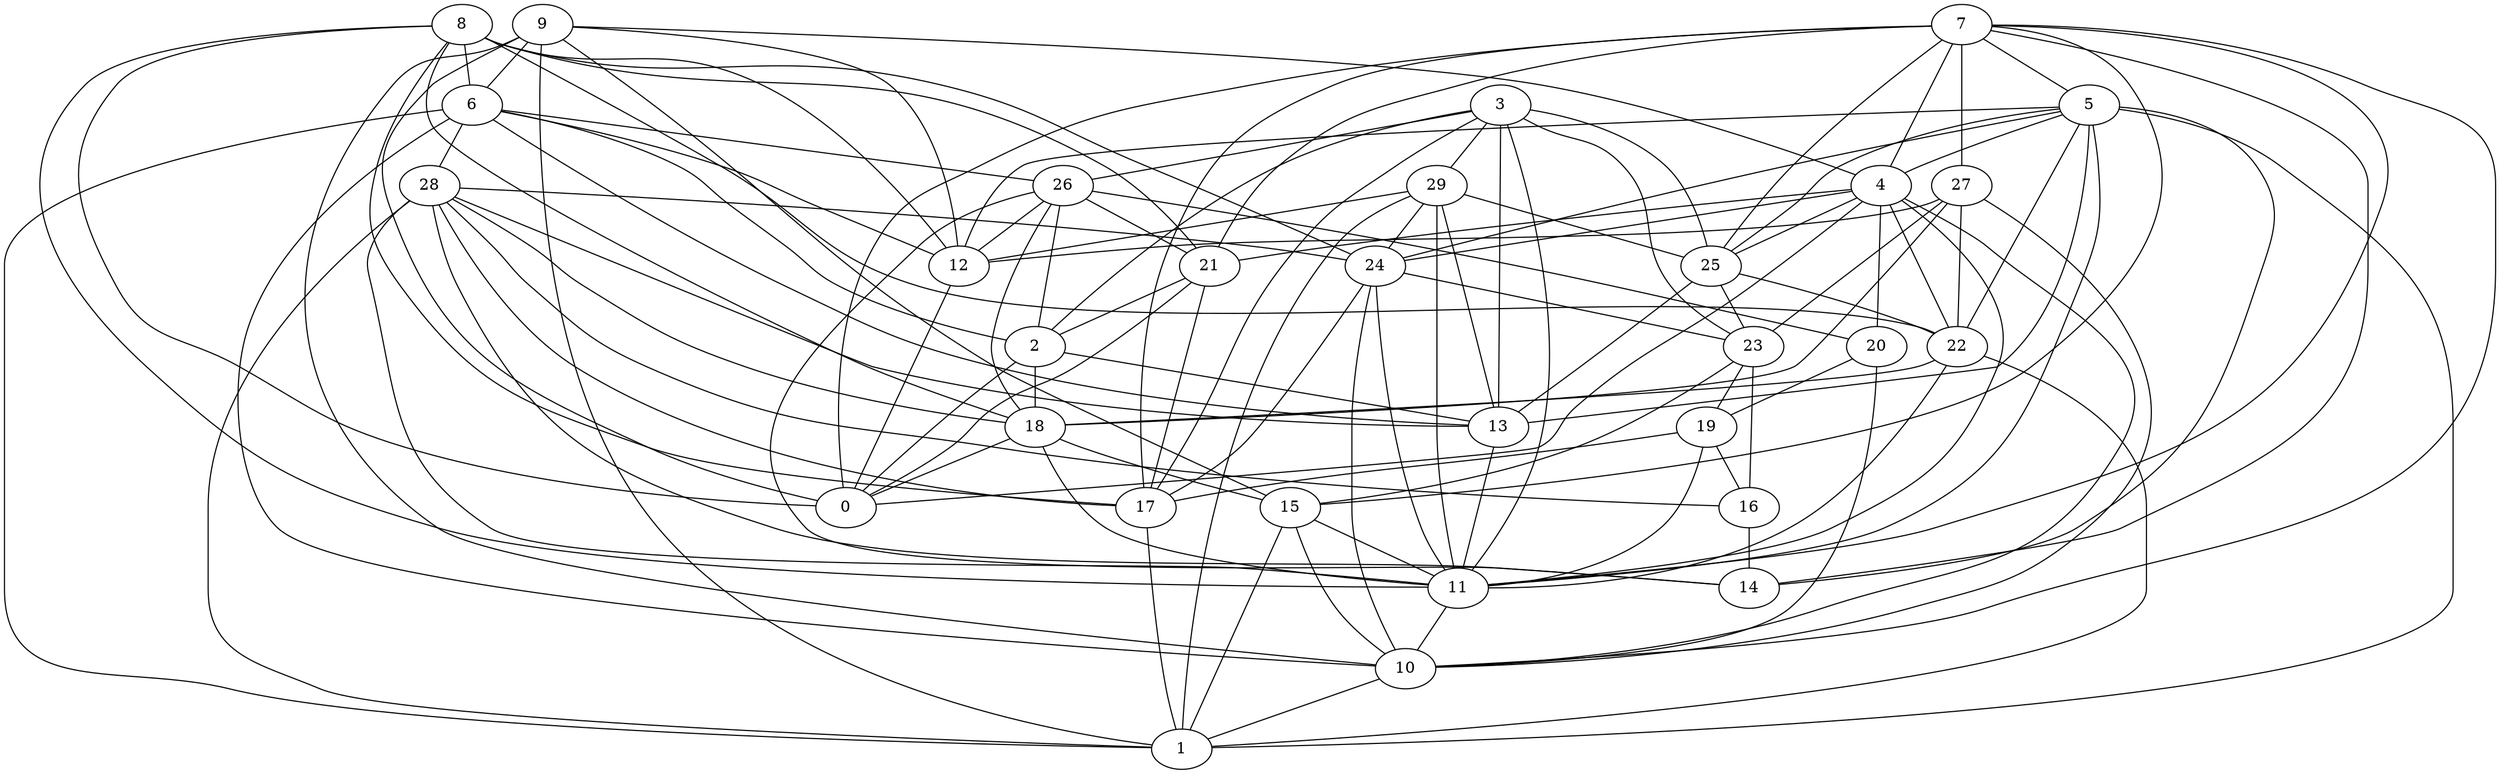 digraph GG_graph {

subgraph G_graph {
edge [color = black]
"8" -> "18" [dir = none]
"8" -> "17" [dir = none]
"8" -> "24" [dir = none]
"19" -> "16" [dir = none]
"19" -> "17" [dir = none]
"19" -> "11" [dir = none]
"6" -> "2" [dir = none]
"6" -> "1" [dir = none]
"6" -> "10" [dir = none]
"6" -> "13" [dir = none]
"3" -> "11" [dir = none]
"3" -> "2" [dir = none]
"3" -> "17" [dir = none]
"3" -> "23" [dir = none]
"16" -> "14" [dir = none]
"11" -> "10" [dir = none]
"27" -> "22" [dir = none]
"27" -> "10" [dir = none]
"27" -> "18" [dir = none]
"15" -> "11" [dir = none]
"15" -> "10" [dir = none]
"29" -> "1" [dir = none]
"29" -> "11" [dir = none]
"13" -> "11" [dir = none]
"28" -> "14" [dir = none]
"28" -> "13" [dir = none]
"28" -> "16" [dir = none]
"10" -> "1" [dir = none]
"7" -> "21" [dir = none]
"7" -> "5" [dir = none]
"7" -> "27" [dir = none]
"7" -> "17" [dir = none]
"7" -> "10" [dir = none]
"26" -> "18" [dir = none]
"26" -> "12" [dir = none]
"26" -> "20" [dir = none]
"26" -> "14" [dir = none]
"26" -> "2" [dir = none]
"26" -> "21" [dir = none]
"23" -> "16" [dir = none]
"2" -> "0" [dir = none]
"2" -> "18" [dir = none]
"25" -> "13" [dir = none]
"4" -> "20" [dir = none]
"4" -> "11" [dir = none]
"4" -> "10" [dir = none]
"4" -> "0" [dir = none]
"4" -> "25" [dir = none]
"4" -> "22" [dir = none]
"9" -> "6" [dir = none]
"9" -> "12" [dir = none]
"9" -> "4" [dir = none]
"5" -> "12" [dir = none]
"5" -> "1" [dir = none]
"5" -> "22" [dir = none]
"24" -> "11" [dir = none]
"24" -> "17" [dir = none]
"24" -> "10" [dir = none]
"8" -> "12" [dir = none]
"27" -> "12" [dir = none]
"28" -> "11" [dir = none]
"21" -> "2" [dir = none]
"22" -> "11" [dir = none]
"7" -> "0" [dir = none]
"5" -> "11" [dir = none]
"8" -> "21" [dir = none]
"4" -> "24" [dir = none]
"29" -> "13" [dir = none]
"5" -> "24" [dir = none]
"5" -> "13" [dir = none]
"7" -> "25" [dir = none]
"8" -> "11" [dir = none]
"17" -> "1" [dir = none]
"28" -> "17" [dir = none]
"5" -> "14" [dir = none]
"9" -> "10" [dir = none]
"15" -> "1" [dir = none]
"3" -> "25" [dir = none]
"3" -> "13" [dir = none]
"8" -> "22" [dir = none]
"28" -> "24" [dir = none]
"7" -> "11" [dir = none]
"21" -> "0" [dir = none]
"7" -> "15" [dir = none]
"7" -> "14" [dir = none]
"29" -> "24" [dir = none]
"28" -> "18" [dir = none]
"7" -> "4" [dir = none]
"9" -> "0" [dir = none]
"20" -> "19" [dir = none]
"6" -> "12" [dir = none]
"22" -> "1" [dir = none]
"2" -> "13" [dir = none]
"6" -> "26" [dir = none]
"9" -> "15" [dir = none]
"18" -> "11" [dir = none]
"8" -> "6" [dir = none]
"8" -> "0" [dir = none]
"23" -> "15" [dir = none]
"9" -> "1" [dir = none]
"3" -> "26" [dir = none]
"22" -> "18" [dir = none]
"21" -> "17" [dir = none]
"5" -> "25" [dir = none]
"18" -> "15" [dir = none]
"12" -> "0" [dir = none]
"18" -> "0" [dir = none]
"29" -> "25" [dir = none]
"24" -> "23" [dir = none]
"6" -> "28" [dir = none]
"5" -> "4" [dir = none]
"28" -> "1" [dir = none]
"4" -> "21" [dir = none]
"3" -> "29" [dir = none]
"20" -> "10" [dir = none]
"29" -> "12" [dir = none]
"25" -> "23" [dir = none]
"23" -> "19" [dir = none]
"27" -> "23" [dir = none]
"25" -> "22" [dir = none]
}

}
